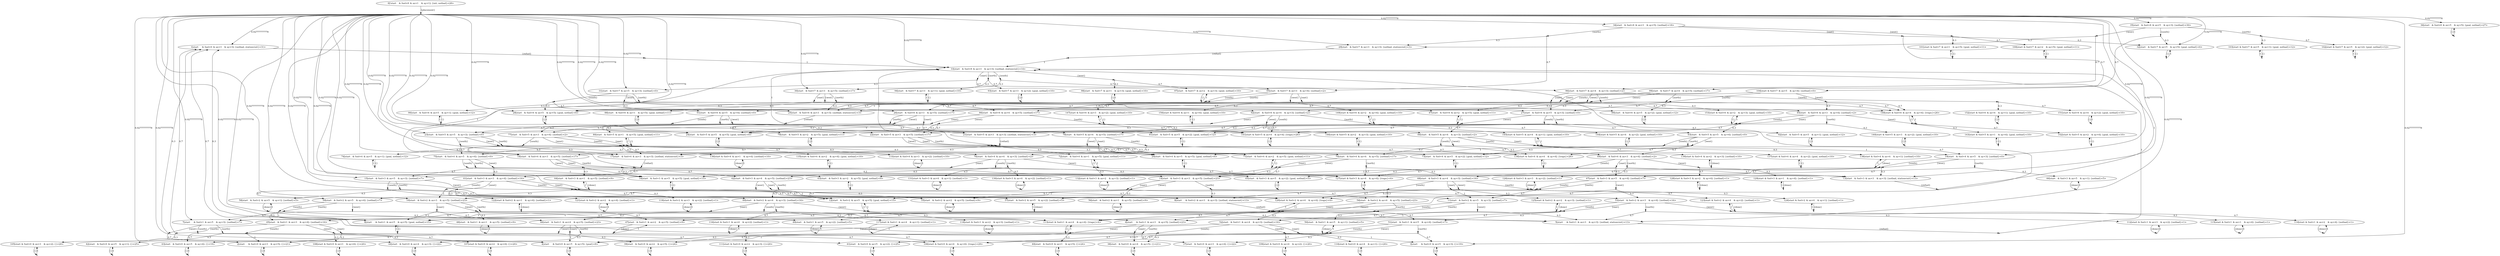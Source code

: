 digraph model {
	0 [ label = "0[!start	& fuel=8	& ax=1	& ay=1]: {init, notbad}<28>" ];
	1 [ label = "1[start	& fuel=0	& ax=3	& ay=3]: {notbad, stationvisit}<31>" ];
	2 [ label = "2[start	& fuel=0	& ax=3	& ay=5]: {}<21>" ];
	3 [ label = "3[start	& fuel=0	& ax=5	& ay=3]: {}<19>" ];
	4 [ label = "4[start	& fuel=0	& ax=5	& ay=5]: {goal}<8>" ];
	5 [ label = "5[start	& fuel=1	& ax=3	& ay=3]: {notbad, stationvisit}<13>" ];
	6 [ label = "6[start	& fuel=1	& ax=3	& ay=5]: {notbad}<23>" ];
	7 [ label = "7[start	& fuel=1	& ax=5	& ay=3]: {notbad}<7>" ];
	8 [ label = "8[start	& fuel=1	& ax=5	& ay=5]: {goal, notbad}<15>" ];
	9 [ label = "9[start	& fuel=2	& ax=3	& ay=3]: {notbad, stationvisit}<13>" ];
	10 [ label = "10[start	& fuel=2	& ax=3	& ay=5]: {notbad}<23>" ];
	11 [ label = "11[start	& fuel=2	& ax=5	& ay=3]: {notbad}<7>" ];
	12 [ label = "12[start	& fuel=2	& ax=5	& ay=5]: {goal, notbad}<15>" ];
	13 [ label = "13[start	& fuel=3	& ax=3	& ay=3]: {notbad, stationvisit}<13>" ];
	14 [ label = "14[start	& fuel=3	& ax=3	& ay=5]: {notbad}<23>" ];
	15 [ label = "15[start	& fuel=3	& ax=5	& ay=3]: {notbad}<7>" ];
	16 [ label = "16[start	& fuel=3	& ax=5	& ay=5]: {goal, notbad}<15>" ];
	17 [ label = "17[start	& fuel=4	& ax=3	& ay=3]: {notbad, stationvisit}<3>" ];
	18 [ label = "18[start	& fuel=4	& ax=3	& ay=5]: {notbad}<17>" ];
	19 [ label = "19[start	& fuel=4	& ax=5	& ay=3]: {notbad}<0>" ];
	20 [ label = "20[start	& fuel=4	& ax=5	& ay=5]: {goal, notbad}<6>" ];
	21 [ label = "21[start	& fuel=5	& ax=3	& ay=3]: {notbad, stationvisit}<3>" ];
	22 [ label = "22[start	& fuel=5	& ax=3	& ay=5]: {notbad}<17>" ];
	23 [ label = "23[start	& fuel=5	& ax=5	& ay=3]: {notbad}<0>" ];
	24 [ label = "24[start	& fuel=5	& ax=5	& ay=5]: {goal, notbad}<6>" ];
	25 [ label = "25[start	& fuel=6	& ax=3	& ay=3]: {notbad, stationvisit}<3>" ];
	26 [ label = "26[start	& fuel=6	& ax=3	& ay=5]: {notbad}<17>" ];
	27 [ label = "27[start	& fuel=6	& ax=5	& ay=3]: {notbad}<0>" ];
	28 [ label = "28[start	& fuel=6	& ax=5	& ay=5]: {goal, notbad}<6>" ];
	29 [ label = "29[start	& fuel=7	& ax=3	& ay=3]: {notbad, stationvisit}<3>" ];
	30 [ label = "30[start	& fuel=7	& ax=3	& ay=5]: {notbad}<17>" ];
	31 [ label = "31[start	& fuel=7	& ax=5	& ay=3]: {notbad}<0>" ];
	32 [ label = "32[start	& fuel=7	& ax=5	& ay=5]: {goal, notbad}<6>" ];
	33 [ label = "33[start	& fuel=8	& ax=3	& ay=3]: {notbad, stationvisit}<14>" ];
	34 [ label = "34[start	& fuel=8	& ax=3	& ay=5]: {notbad}<18>" ];
	35 [ label = "35[start	& fuel=8	& ax=5	& ay=3]: {notbad}<30>" ];
	36 [ label = "36[start	& fuel=8	& ax=5	& ay=5]: {goal, notbad}<27>" ];
	37 [ label = "37[start	& fuel=0	& ax=3	& ay=4]: {}<22>" ];
	38 [ label = "38[start	& fuel=0	& ax=4	& ay=5]: {}<21>" ];
	39 [ label = "39[start	& fuel=0	& ax=2	& ay=5]: {}<24>" ];
	40 [ label = "40[start	& fuel=0	& ax=1	& ay=5]: {}<24>" ];
	41 [ label = "41[start	& fuel=0	& ax=5	& ay=2]: {}<25>" ];
	42 [ label = "42[start	& fuel=0	& ax=5	& ay=1]: {}<25>" ];
	43 [ label = "43[start	& fuel=0	& ax=5	& ay=4]: {}<19>" ];
	44 [ label = "44[start	& fuel=0	& ax=4	& ay=3]: {}<22>" ];
	45 [ label = "45[start	& fuel=1	& ax=3	& ay=4]: {notbad}<16>" ];
	46 [ label = "46[start	& fuel=1	& ax=4	& ay=5]: {notbad}<23>" ];
	47 [ label = "47[start	& fuel=1	& ax=2	& ay=5]: {notbad}<9>" ];
	48 [ label = "48[start	& fuel=1	& ax=1	& ay=5]: {notbad}<9>" ];
	49 [ label = "49[start	& fuel=1	& ax=5	& ay=2]: {notbad}<5>" ];
	50 [ label = "50[start	& fuel=1	& ax=5	& ay=1]: {notbad}<5>" ];
	51 [ label = "51[start	& fuel=1	& ax=5	& ay=4]: {notbad}<7>" ];
	52 [ label = "52[start	& fuel=1	& ax=4	& ay=3]: {notbad}<16>" ];
	53 [ label = "53[start	& fuel=2	& ax=3	& ay=4]: {notbad}<16>" ];
	54 [ label = "54[start	& fuel=2	& ax=4	& ay=5]: {notbad}<23>" ];
	55 [ label = "55[start	& fuel=2	& ax=2	& ay=5]: {notbad}<9>" ];
	56 [ label = "56[start	& fuel=2	& ax=1	& ay=5]: {notbad}<9>" ];
	57 [ label = "57[start	& fuel=2	& ax=5	& ay=2]: {notbad}<5>" ];
	58 [ label = "58[start	& fuel=2	& ax=5	& ay=1]: {notbad}<5>" ];
	59 [ label = "59[start	& fuel=2	& ax=5	& ay=4]: {notbad}<7>" ];
	60 [ label = "60[start	& fuel=2	& ax=4	& ay=3]: {notbad}<16>" ];
	61 [ label = "61[start	& fuel=3	& ax=3	& ay=4]: {notbad}<16>" ];
	62 [ label = "62[start	& fuel=3	& ax=4	& ay=5]: {notbad}<23>" ];
	63 [ label = "63[start	& fuel=3	& ax=2	& ay=5]: {goal, notbad}<9>" ];
	64 [ label = "64[start	& fuel=3	& ax=1	& ay=5]: {notbad}<9>" ];
	65 [ label = "65[start	& fuel=3	& ax=5	& ay=2]: {goal, notbad}<5>" ];
	66 [ label = "66[start	& fuel=3	& ax=5	& ay=1]: {notbad}<5>" ];
	67 [ label = "67[start	& fuel=3	& ax=5	& ay=4]: {notbad}<7>" ];
	68 [ label = "68[start	& fuel=3	& ax=4	& ay=3]: {notbad}<16>" ];
	69 [ label = "69[start	& fuel=4	& ax=3	& ay=4]: {notbad}<2>" ];
	70 [ label = "70[start	& fuel=4	& ax=4	& ay=5]: {notbad}<17>" ];
	71 [ label = "71[start	& fuel=4	& ax=2	& ay=5]: {goal, notbad}<11>" ];
	72 [ label = "72[start	& fuel=4	& ax=1	& ay=5]: {goal, notbad}<11>" ];
	73 [ label = "73[start	& fuel=4	& ax=5	& ay=2]: {goal, notbad}<12>" ];
	74 [ label = "74[start	& fuel=4	& ax=5	& ay=1]: {goal, notbad}<12>" ];
	75 [ label = "75[start	& fuel=4	& ax=5	& ay=4]: {notbad}<0>" ];
	76 [ label = "76[start	& fuel=4	& ax=4	& ay=3]: {notbad}<2>" ];
	77 [ label = "77[start	& fuel=5	& ax=3	& ay=4]: {notbad}<2>" ];
	78 [ label = "78[start	& fuel=5	& ax=4	& ay=5]: {notbad}<17>" ];
	79 [ label = "79[start	& fuel=5	& ax=2	& ay=5]: {goal, notbad}<11>" ];
	80 [ label = "80[start	& fuel=5	& ax=1	& ay=5]: {goal, notbad}<11>" ];
	81 [ label = "81[start	& fuel=5	& ax=5	& ay=2]: {goal, notbad}<12>" ];
	82 [ label = "82[start	& fuel=5	& ax=5	& ay=1]: {goal, notbad}<12>" ];
	83 [ label = "83[start	& fuel=5	& ax=5	& ay=4]: {notbad}<0>" ];
	84 [ label = "84[start	& fuel=5	& ax=4	& ay=3]: {notbad}<2>" ];
	85 [ label = "85[start	& fuel=6	& ax=3	& ay=4]: {notbad}<2>" ];
	86 [ label = "86[start	& fuel=6	& ax=4	& ay=5]: {notbad}<17>" ];
	87 [ label = "87[start	& fuel=6	& ax=2	& ay=5]: {goal, notbad}<11>" ];
	88 [ label = "88[start	& fuel=6	& ax=1	& ay=5]: {goal, notbad}<11>" ];
	89 [ label = "89[start	& fuel=6	& ax=5	& ay=2]: {goal, notbad}<12>" ];
	90 [ label = "90[start	& fuel=6	& ax=5	& ay=1]: {goal, notbad}<12>" ];
	91 [ label = "91[start	& fuel=6	& ax=5	& ay=4]: {notbad}<0>" ];
	92 [ label = "92[start	& fuel=6	& ax=4	& ay=3]: {notbad}<2>" ];
	93 [ label = "93[start	& fuel=7	& ax=3	& ay=2]: {goal, notbad}<10>" ];
	94 [ label = "94[start	& fuel=7	& ax=3	& ay=1]: {goal, notbad}<10>" ];
	95 [ label = "95[start	& fuel=7	& ax=3	& ay=4]: {notbad}<2>" ];
	96 [ label = "96[start	& fuel=7	& ax=4	& ay=3]: {notbad}<2>" ];
	97 [ label = "97[start	& fuel=7	& ax=2	& ay=3]: {goal, notbad}<10>" ];
	98 [ label = "98[start	& fuel=7	& ax=1	& ay=3]: {goal, notbad}<10>" ];
	99 [ label = "99[start	& fuel=7	& ax=4	& ay=5]: {notbad}<17>" ];
	100 [ label = "100[start	& fuel=7	& ax=2	& ay=5]: {goal, notbad}<11>" ];
	101 [ label = "101[start	& fuel=7	& ax=1	& ay=5]: {goal, notbad}<11>" ];
	102 [ label = "102[start	& fuel=7	& ax=5	& ay=2]: {goal, notbad}<12>" ];
	103 [ label = "103[start	& fuel=7	& ax=5	& ay=1]: {goal, notbad}<12>" ];
	104 [ label = "104[start	& fuel=7	& ax=5	& ay=4]: {notbad}<0>" ];
	105 [ label = "105[start	& fuel=0	& ax=3	& ay=2]: {}<20>" ];
	106 [ label = "106[start	& fuel=0	& ax=4	& ay=4]: {traps}<29>" ];
	107 [ label = "107[start	& fuel=0	& ax=2	& ay=4]: {}<20>" ];
	108 [ label = "108[start	& fuel=0	& ax=1	& ay=4]: {}<20>" ];
	109 [ label = "109[start	& fuel=0	& ax=4	& ay=2]: {}<20>" ];
	110 [ label = "110[start	& fuel=0	& ax=4	& ay=1]: {}<20>" ];
	111 [ label = "111[start	& fuel=0	& ax=2	& ay=3]: {}<20>" ];
	112 [ label = "112[start	& fuel=1	& ax=3	& ay=2]: {notbad}<1>" ];
	113 [ label = "113[start	& fuel=1	& ax=4	& ay=4]: {traps}<4>" ];
	114 [ label = "114[start	& fuel=1	& ax=2	& ay=4]: {notbad}<1>" ];
	115 [ label = "115[start	& fuel=1	& ax=1	& ay=4]: {notbad}<1>" ];
	116 [ label = "116[start	& fuel=1	& ax=4	& ay=2]: {notbad}<1>" ];
	117 [ label = "117[start	& fuel=1	& ax=4	& ay=1]: {notbad}<1>" ];
	118 [ label = "118[start	& fuel=1	& ax=2	& ay=3]: {notbad}<1>" ];
	119 [ label = "119[start	& fuel=2	& ax=3	& ay=2]: {notbad}<1>" ];
	120 [ label = "120[start	& fuel=2	& ax=4	& ay=4]: {traps}<4>" ];
	121 [ label = "121[start	& fuel=2	& ax=2	& ay=4]: {notbad}<1>" ];
	122 [ label = "122[start	& fuel=2	& ax=1	& ay=4]: {notbad}<1>" ];
	123 [ label = "123[start	& fuel=2	& ax=4	& ay=2]: {notbad}<1>" ];
	124 [ label = "124[start	& fuel=2	& ax=4	& ay=1]: {notbad}<1>" ];
	125 [ label = "125[start	& fuel=2	& ax=2	& ay=3]: {notbad}<1>" ];
	126 [ label = "126[start	& fuel=3	& ax=3	& ay=2]: {notbad}<1>" ];
	127 [ label = "127[start	& fuel=3	& ax=4	& ay=4]: {traps}<4>" ];
	128 [ label = "128[start	& fuel=3	& ax=2	& ay=4]: {notbad}<1>" ];
	129 [ label = "129[start	& fuel=3	& ax=1	& ay=4]: {notbad}<1>" ];
	130 [ label = "130[start	& fuel=3	& ax=4	& ay=2]: {notbad}<1>" ];
	131 [ label = "131[start	& fuel=3	& ax=4	& ay=1]: {notbad}<1>" ];
	132 [ label = "132[start	& fuel=3	& ax=2	& ay=3]: {notbad}<1>" ];
	133 [ label = "133[start	& fuel=4	& ax=3	& ay=2]: {notbad}<10>" ];
	134 [ label = "134[start	& fuel=4	& ax=4	& ay=4]: {traps}<26>" ];
	135 [ label = "135[start	& fuel=4	& ax=2	& ay=4]: {goal, notbad}<10>" ];
	136 [ label = "136[start	& fuel=4	& ax=1	& ay=4]: {notbad}<10>" ];
	137 [ label = "137[start	& fuel=4	& ax=4	& ay=2]: {goal, notbad}<10>" ];
	138 [ label = "138[start	& fuel=4	& ax=4	& ay=1]: {notbad}<10>" ];
	139 [ label = "139[start	& fuel=4	& ax=2	& ay=3]: {notbad}<10>" ];
	140 [ label = "140[start	& fuel=5	& ax=3	& ay=2]: {goal, notbad}<10>" ];
	141 [ label = "141[start	& fuel=5	& ax=4	& ay=4]: {traps}<26>" ];
	142 [ label = "142[start	& fuel=5	& ax=2	& ay=4]: {goal, notbad}<10>" ];
	143 [ label = "143[start	& fuel=5	& ax=1	& ay=4]: {goal, notbad}<10>" ];
	144 [ label = "144[start	& fuel=5	& ax=4	& ay=2]: {goal, notbad}<10>" ];
	145 [ label = "145[start	& fuel=5	& ax=4	& ay=1]: {goal, notbad}<10>" ];
	146 [ label = "146[start	& fuel=5	& ax=2	& ay=3]: {goal, notbad}<10>" ];
	147 [ label = "147[start	& fuel=6	& ax=3	& ay=2]: {goal, notbad}<10>" ];
	148 [ label = "148[start	& fuel=6	& ax=4	& ay=4]: {traps}<26>" ];
	149 [ label = "149[start	& fuel=6	& ax=2	& ay=4]: {goal, notbad}<10>" ];
	150 [ label = "150[start	& fuel=6	& ax=1	& ay=4]: {goal, notbad}<10>" ];
	151 [ label = "151[start	& fuel=6	& ax=4	& ay=2]: {goal, notbad}<10>" ];
	152 [ label = "152[start	& fuel=6	& ax=4	& ay=1]: {goal, notbad}<10>" ];
	153 [ label = "153[start	& fuel=6	& ax=2	& ay=3]: {goal, notbad}<10>" ];
	"0c0" [shape = "point"];
	0 -> "0c0" [ label = "{placement}"]
;
	"0c0" -> 1 [ label= "0.02777777778" ];
	"0c0" -> 2 [ label= "0.02777777778" ];
	"0c0" -> 3 [ label= "0.02777777778" ];
	"0c0" -> 4 [ label= "0.02777777778" ];
	"0c0" -> 5 [ label= "0.02777777778" ];
	"0c0" -> 6 [ label= "0.02777777778" ];
	"0c0" -> 7 [ label= "0.02777777778" ];
	"0c0" -> 8 [ label= "0.02777777778" ];
	"0c0" -> 9 [ label= "0.02777777778" ];
	"0c0" -> 10 [ label= "0.02777777778" ];
	"0c0" -> 11 [ label= "0.02777777778" ];
	"0c0" -> 12 [ label= "0.02777777778" ];
	"0c0" -> 13 [ label= "0.02777777778" ];
	"0c0" -> 14 [ label= "0.02777777778" ];
	"0c0" -> 15 [ label= "0.02777777778" ];
	"0c0" -> 16 [ label= "0.02777777778" ];
	"0c0" -> 17 [ label= "0.02777777778" ];
	"0c0" -> 18 [ label= "0.02777777778" ];
	"0c0" -> 19 [ label= "0.02777777778" ];
	"0c0" -> 20 [ label= "0.02777777778" ];
	"0c0" -> 21 [ label= "0.02777777778" ];
	"0c0" -> 22 [ label= "0.02777777778" ];
	"0c0" -> 23 [ label= "0.02777777778" ];
	"0c0" -> 24 [ label= "0.02777777778" ];
	"0c0" -> 25 [ label= "0.02777777778" ];
	"0c0" -> 26 [ label= "0.02777777778" ];
	"0c0" -> 27 [ label= "0.02777777778" ];
	"0c0" -> 28 [ label= "0.02777777778" ];
	"0c0" -> 29 [ label= "0.02777777778" ];
	"0c0" -> 30 [ label= "0.02777777778" ];
	"0c0" -> 31 [ label= "0.02777777778" ];
	"0c0" -> 32 [ label= "0.02777777778" ];
	"0c0" -> 33 [ label= "0.02777777778" ];
	"0c0" -> 34 [ label= "0.02777777778" ];
	"0c0" -> 35 [ label= "0.02777777778" ];
	"0c0" -> 36 [ label= "0.02777777778" ];
	"1c0" [shape = "point"];
	1 -> "1c0" [ label = "{refuel}"]
;
	"1c0" -> 33 [ label= "1" ];
	"2c0" [shape = "point"];
	2 -> "2c0" [ label = "{}"]
;
	"2c0" -> 2 [ label= "1" ];
	"3c0" [shape = "point"];
	3 -> "3c0" [ label = "{}"]
;
	"3c0" -> 3 [ label= "1" ];
	"4c0" [shape = "point"];
	4 -> "4c0" [ label = "{}"]
;
	"4c0" -> 4 [ label= "1" ];
	"5c0" [shape = "point"];
	5 -> "5c0" [ label = "{refuel}"]
;
	"5c0" -> 33 [ label= "1" ];
	"6c0" [shape = "point"];
	6 -> "6c0" [ label = "{north}"]
;
	"6c0" -> 1 [ label= "0.3" ];
	"6c0" -> 37 [ label= "0.7" ];
	"6c1" [shape = "point"];
	6 -> "6c1" [ label = "{east}"]
;
	"6c1" -> 4 [ label= "0.3" ];
	"6c1" -> 38 [ label= "0.7" ];
	"6c2" [shape = "point"];
	6 -> "6c2" [ label = "{west}"]
;
	"6c2" -> 39 [ label= "0.7" ];
	"6c2" -> 40 [ label= "0.3" ];
	"7c0" [shape = "point"];
	7 -> "7c0" [ label = "{north}"]
;
	"7c0" -> 41 [ label= "0.7" ];
	"7c0" -> 42 [ label= "0.3" ];
	"7c1" [shape = "point"];
	7 -> "7c1" [ label = "{south}"]
;
	"7c1" -> 4 [ label= "0.3" ];
	"7c1" -> 43 [ label= "0.7" ];
	"7c2" [shape = "point"];
	7 -> "7c2" [ label = "{west}"]
;
	"7c2" -> 1 [ label= "0.3" ];
	"7c2" -> 44 [ label= "0.7" ];
	"8c0" [shape = "point"];
	8 -> "8c0" [ label = "{}"]
;
	"8c0" -> 8 [ label= "1" ];
	"9c0" [shape = "point"];
	9 -> "9c0" [ label = "{refuel}"]
;
	"9c0" -> 33 [ label= "1" ];
	"10c0" [shape = "point"];
	10 -> "10c0" [ label = "{north}"]
;
	"10c0" -> 5 [ label= "0.3" ];
	"10c0" -> 45 [ label= "0.7" ];
	"10c1" [shape = "point"];
	10 -> "10c1" [ label = "{east}"]
;
	"10c1" -> 8 [ label= "0.3" ];
	"10c1" -> 46 [ label= "0.7" ];
	"10c2" [shape = "point"];
	10 -> "10c2" [ label = "{west}"]
;
	"10c2" -> 47 [ label= "0.7" ];
	"10c2" -> 48 [ label= "0.3" ];
	"11c0" [shape = "point"];
	11 -> "11c0" [ label = "{north}"]
;
	"11c0" -> 49 [ label= "0.7" ];
	"11c0" -> 50 [ label= "0.3" ];
	"11c1" [shape = "point"];
	11 -> "11c1" [ label = "{south}"]
;
	"11c1" -> 8 [ label= "0.3" ];
	"11c1" -> 51 [ label= "0.7" ];
	"11c2" [shape = "point"];
	11 -> "11c2" [ label = "{west}"]
;
	"11c2" -> 5 [ label= "0.3" ];
	"11c2" -> 52 [ label= "0.7" ];
	"12c0" [shape = "point"];
	12 -> "12c0" [ label = "{}"]
;
	"12c0" -> 12 [ label= "1" ];
	"13c0" [shape = "point"];
	13 -> "13c0" [ label = "{refuel}"]
;
	"13c0" -> 33 [ label= "1" ];
	"14c0" [shape = "point"];
	14 -> "14c0" [ label = "{north}"]
;
	"14c0" -> 9 [ label= "0.3" ];
	"14c0" -> 53 [ label= "0.7" ];
	"14c1" [shape = "point"];
	14 -> "14c1" [ label = "{east}"]
;
	"14c1" -> 12 [ label= "0.3" ];
	"14c1" -> 54 [ label= "0.7" ];
	"14c2" [shape = "point"];
	14 -> "14c2" [ label = "{west}"]
;
	"14c2" -> 55 [ label= "0.7" ];
	"14c2" -> 56 [ label= "0.3" ];
	"15c0" [shape = "point"];
	15 -> "15c0" [ label = "{north}"]
;
	"15c0" -> 57 [ label= "0.7" ];
	"15c0" -> 58 [ label= "0.3" ];
	"15c1" [shape = "point"];
	15 -> "15c1" [ label = "{south}"]
;
	"15c1" -> 12 [ label= "0.3" ];
	"15c1" -> 59 [ label= "0.7" ];
	"15c2" [shape = "point"];
	15 -> "15c2" [ label = "{west}"]
;
	"15c2" -> 9 [ label= "0.3" ];
	"15c2" -> 60 [ label= "0.7" ];
	"16c0" [shape = "point"];
	16 -> "16c0" [ label = "{}"]
;
	"16c0" -> 16 [ label= "1" ];
	"17c0" [shape = "point"];
	17 -> "17c0" [ label = "{refuel}"]
;
	"17c0" -> 33 [ label= "1" ];
	"18c0" [shape = "point"];
	18 -> "18c0" [ label = "{north}"]
;
	"18c0" -> 13 [ label= "0.3" ];
	"18c0" -> 61 [ label= "0.7" ];
	"18c1" [shape = "point"];
	18 -> "18c1" [ label = "{east}"]
;
	"18c1" -> 16 [ label= "0.3" ];
	"18c1" -> 62 [ label= "0.7" ];
	"18c2" [shape = "point"];
	18 -> "18c2" [ label = "{west}"]
;
	"18c2" -> 63 [ label= "0.7" ];
	"18c2" -> 64 [ label= "0.3" ];
	"19c0" [shape = "point"];
	19 -> "19c0" [ label = "{north}"]
;
	"19c0" -> 65 [ label= "0.7" ];
	"19c0" -> 66 [ label= "0.3" ];
	"19c1" [shape = "point"];
	19 -> "19c1" [ label = "{south}"]
;
	"19c1" -> 16 [ label= "0.3" ];
	"19c1" -> 67 [ label= "0.7" ];
	"19c2" [shape = "point"];
	19 -> "19c2" [ label = "{west}"]
;
	"19c2" -> 13 [ label= "0.3" ];
	"19c2" -> 68 [ label= "0.7" ];
	"20c0" [shape = "point"];
	20 -> "20c0" [ label = "{}"]
;
	"20c0" -> 20 [ label= "1" ];
	"21c0" [shape = "point"];
	21 -> "21c0" [ label = "{refuel}"]
;
	"21c0" -> 33 [ label= "1" ];
	"22c0" [shape = "point"];
	22 -> "22c0" [ label = "{north}"]
;
	"22c0" -> 17 [ label= "0.3" ];
	"22c0" -> 69 [ label= "0.7" ];
	"22c1" [shape = "point"];
	22 -> "22c1" [ label = "{east}"]
;
	"22c1" -> 20 [ label= "0.3" ];
	"22c1" -> 70 [ label= "0.7" ];
	"22c2" [shape = "point"];
	22 -> "22c2" [ label = "{west}"]
;
	"22c2" -> 71 [ label= "0.7" ];
	"22c2" -> 72 [ label= "0.3" ];
	"23c0" [shape = "point"];
	23 -> "23c0" [ label = "{north}"]
;
	"23c0" -> 73 [ label= "0.7" ];
	"23c0" -> 74 [ label= "0.3" ];
	"23c1" [shape = "point"];
	23 -> "23c1" [ label = "{south}"]
;
	"23c1" -> 20 [ label= "0.3" ];
	"23c1" -> 75 [ label= "0.7" ];
	"23c2" [shape = "point"];
	23 -> "23c2" [ label = "{west}"]
;
	"23c2" -> 17 [ label= "0.3" ];
	"23c2" -> 76 [ label= "0.7" ];
	"24c0" [shape = "point"];
	24 -> "24c0" [ label = "{}"]
;
	"24c0" -> 24 [ label= "1" ];
	"25c0" [shape = "point"];
	25 -> "25c0" [ label = "{refuel}"]
;
	"25c0" -> 33 [ label= "1" ];
	"26c0" [shape = "point"];
	26 -> "26c0" [ label = "{north}"]
;
	"26c0" -> 21 [ label= "0.3" ];
	"26c0" -> 77 [ label= "0.7" ];
	"26c1" [shape = "point"];
	26 -> "26c1" [ label = "{east}"]
;
	"26c1" -> 24 [ label= "0.3" ];
	"26c1" -> 78 [ label= "0.7" ];
	"26c2" [shape = "point"];
	26 -> "26c2" [ label = "{west}"]
;
	"26c2" -> 79 [ label= "0.7" ];
	"26c2" -> 80 [ label= "0.3" ];
	"27c0" [shape = "point"];
	27 -> "27c0" [ label = "{north}"]
;
	"27c0" -> 81 [ label= "0.7" ];
	"27c0" -> 82 [ label= "0.3" ];
	"27c1" [shape = "point"];
	27 -> "27c1" [ label = "{south}"]
;
	"27c1" -> 24 [ label= "0.3" ];
	"27c1" -> 83 [ label= "0.7" ];
	"27c2" [shape = "point"];
	27 -> "27c2" [ label = "{west}"]
;
	"27c2" -> 21 [ label= "0.3" ];
	"27c2" -> 84 [ label= "0.7" ];
	"28c0" [shape = "point"];
	28 -> "28c0" [ label = "{}"]
;
	"28c0" -> 28 [ label= "1" ];
	"29c0" [shape = "point"];
	29 -> "29c0" [ label = "{refuel}"]
;
	"29c0" -> 33 [ label= "1" ];
	"30c0" [shape = "point"];
	30 -> "30c0" [ label = "{north}"]
;
	"30c0" -> 25 [ label= "0.3" ];
	"30c0" -> 85 [ label= "0.7" ];
	"30c1" [shape = "point"];
	30 -> "30c1" [ label = "{east}"]
;
	"30c1" -> 28 [ label= "0.3" ];
	"30c1" -> 86 [ label= "0.7" ];
	"30c2" [shape = "point"];
	30 -> "30c2" [ label = "{west}"]
;
	"30c2" -> 87 [ label= "0.7" ];
	"30c2" -> 88 [ label= "0.3" ];
	"31c0" [shape = "point"];
	31 -> "31c0" [ label = "{north}"]
;
	"31c0" -> 89 [ label= "0.7" ];
	"31c0" -> 90 [ label= "0.3" ];
	"31c1" [shape = "point"];
	31 -> "31c1" [ label = "{south}"]
;
	"31c1" -> 28 [ label= "0.3" ];
	"31c1" -> 91 [ label= "0.7" ];
	"31c2" [shape = "point"];
	31 -> "31c2" [ label = "{west}"]
;
	"31c2" -> 25 [ label= "0.3" ];
	"31c2" -> 92 [ label= "0.7" ];
	"32c0" [shape = "point"];
	32 -> "32c0" [ label = "{}"]
;
	"32c0" -> 32 [ label= "1" ];
	"33c0" [shape = "point"];
	33 -> "33c0" [ label = "{north}"]
;
	"33c0" -> 93 [ label= "0.7" ];
	"33c0" -> 94 [ label= "0.3" ];
	"33c1" [shape = "point"];
	33 -> "33c1" [ label = "{south}"]
;
	"33c1" -> 30 [ label= "0.3" ];
	"33c1" -> 95 [ label= "0.7" ];
	"33c2" [shape = "point"];
	33 -> "33c2" [ label = "{east}"]
;
	"33c2" -> 31 [ label= "0.3" ];
	"33c2" -> 96 [ label= "0.7" ];
	"33c3" [shape = "point"];
	33 -> "33c3" [ label = "{west}"]
;
	"33c3" -> 97 [ label= "0.7" ];
	"33c3" -> 98 [ label= "0.3" ];
	"34c0" [shape = "point"];
	34 -> "34c0" [ label = "{north}"]
;
	"34c0" -> 29 [ label= "0.3" ];
	"34c0" -> 95 [ label= "0.7" ];
	"34c1" [shape = "point"];
	34 -> "34c1" [ label = "{east}"]
;
	"34c1" -> 32 [ label= "0.3" ];
	"34c1" -> 99 [ label= "0.7" ];
	"34c2" [shape = "point"];
	34 -> "34c2" [ label = "{west}"]
;
	"34c2" -> 100 [ label= "0.7" ];
	"34c2" -> 101 [ label= "0.3" ];
	"35c0" [shape = "point"];
	35 -> "35c0" [ label = "{north}"]
;
	"35c0" -> 102 [ label= "0.7" ];
	"35c0" -> 103 [ label= "0.3" ];
	"35c1" [shape = "point"];
	35 -> "35c1" [ label = "{south}"]
;
	"35c1" -> 32 [ label= "0.3" ];
	"35c1" -> 104 [ label= "0.7" ];
	"35c2" [shape = "point"];
	35 -> "35c2" [ label = "{west}"]
;
	"35c2" -> 29 [ label= "0.3" ];
	"35c2" -> 96 [ label= "0.7" ];
	"36c0" [shape = "point"];
	36 -> "36c0" [ label = "{}"]
;
	"36c0" -> 36 [ label= "1" ];
	"37c0" [shape = "point"];
	37 -> "37c0" [ label = "{}"]
;
	"37c0" -> 37 [ label= "1" ];
	"38c0" [shape = "point"];
	38 -> "38c0" [ label = "{}"]
;
	"38c0" -> 38 [ label= "1" ];
	"39c0" [shape = "point"];
	39 -> "39c0" [ label = "{}"]
;
	"39c0" -> 39 [ label= "1" ];
	"40c0" [shape = "point"];
	40 -> "40c0" [ label = "{}"]
;
	"40c0" -> 40 [ label= "1" ];
	"41c0" [shape = "point"];
	41 -> "41c0" [ label = "{}"]
;
	"41c0" -> 41 [ label= "1" ];
	"42c0" [shape = "point"];
	42 -> "42c0" [ label = "{}"]
;
	"42c0" -> 42 [ label= "1" ];
	"43c0" [shape = "point"];
	43 -> "43c0" [ label = "{}"]
;
	"43c0" -> 43 [ label= "1" ];
	"44c0" [shape = "point"];
	44 -> "44c0" [ label = "{}"]
;
	"44c0" -> 44 [ label= "1" ];
	"45c0" [shape = "point"];
	45 -> "45c0" [ label = "{north}"]
;
	"45c0" -> 1 [ label= "0.7" ];
	"45c0" -> 105 [ label= "0.3" ];
	"45c1" [shape = "point"];
	45 -> "45c1" [ label = "{south}"]
;
	"45c1" -> 2 [ label= "1" ];
	"45c2" [shape = "point"];
	45 -> "45c2" [ label = "{east}"]
;
	"45c2" -> 43 [ label= "0.3" ];
	"45c2" -> 106 [ label= "0.7" ];
	"45c3" [shape = "point"];
	45 -> "45c3" [ label = "{west}"]
;
	"45c3" -> 107 [ label= "0.7" ];
	"45c3" -> 108 [ label= "0.3" ];
	"46c0" [shape = "point"];
	46 -> "46c0" [ label = "{north}"]
;
	"46c0" -> 44 [ label= "0.3" ];
	"46c0" -> 106 [ label= "0.7" ];
	"46c1" [shape = "point"];
	46 -> "46c1" [ label = "{east}"]
;
	"46c1" -> 4 [ label= "1" ];
	"46c2" [shape = "point"];
	46 -> "46c2" [ label = "{west}"]
;
	"46c2" -> 2 [ label= "0.7" ];
	"46c2" -> 39 [ label= "0.3" ];
	"47c0" [shape = "point"];
	47 -> "47c0" [ label = "{done}"]
;
	"47c0" -> 47 [ label= "1" ];
	"48c0" [shape = "point"];
	48 -> "48c0" [ label = "{done}"]
;
	"48c0" -> 48 [ label= "1" ];
	"49c0" [shape = "point"];
	49 -> "49c0" [ label = "{done}"]
;
	"49c0" -> 49 [ label= "1" ];
	"50c0" [shape = "point"];
	50 -> "50c0" [ label = "{done}"]
;
	"50c0" -> 50 [ label= "1" ];
	"51c0" [shape = "point"];
	51 -> "51c0" [ label = "{north}"]
;
	"51c0" -> 3 [ label= "0.7" ];
	"51c0" -> 41 [ label= "0.3" ];
	"51c1" [shape = "point"];
	51 -> "51c1" [ label = "{south}"]
;
	"51c1" -> 4 [ label= "1" ];
	"51c2" [shape = "point"];
	51 -> "51c2" [ label = "{west}"]
;
	"51c2" -> 37 [ label= "0.3" ];
	"51c2" -> 106 [ label= "0.7" ];
	"52c0" [shape = "point"];
	52 -> "52c0" [ label = "{north}"]
;
	"52c0" -> 109 [ label= "0.7" ];
	"52c0" -> 110 [ label= "0.3" ];
	"52c1" [shape = "point"];
	52 -> "52c1" [ label = "{south}"]
;
	"52c1" -> 38 [ label= "0.3" ];
	"52c1" -> 106 [ label= "0.7" ];
	"52c2" [shape = "point"];
	52 -> "52c2" [ label = "{east}"]
;
	"52c2" -> 3 [ label= "1" ];
	"52c3" [shape = "point"];
	52 -> "52c3" [ label = "{west}"]
;
	"52c3" -> 1 [ label= "0.7" ];
	"52c3" -> 111 [ label= "0.3" ];
	"53c0" [shape = "point"];
	53 -> "53c0" [ label = "{north}"]
;
	"53c0" -> 5 [ label= "0.7" ];
	"53c0" -> 112 [ label= "0.3" ];
	"53c1" [shape = "point"];
	53 -> "53c1" [ label = "{south}"]
;
	"53c1" -> 6 [ label= "1" ];
	"53c2" [shape = "point"];
	53 -> "53c2" [ label = "{east}"]
;
	"53c2" -> 51 [ label= "0.3" ];
	"53c2" -> 113 [ label= "0.7" ];
	"53c3" [shape = "point"];
	53 -> "53c3" [ label = "{west}"]
;
	"53c3" -> 114 [ label= "0.7" ];
	"53c3" -> 115 [ label= "0.3" ];
	"54c0" [shape = "point"];
	54 -> "54c0" [ label = "{north}"]
;
	"54c0" -> 52 [ label= "0.3" ];
	"54c0" -> 113 [ label= "0.7" ];
	"54c1" [shape = "point"];
	54 -> "54c1" [ label = "{east}"]
;
	"54c1" -> 8 [ label= "1" ];
	"54c2" [shape = "point"];
	54 -> "54c2" [ label = "{west}"]
;
	"54c2" -> 6 [ label= "0.7" ];
	"54c2" -> 47 [ label= "0.3" ];
	"55c0" [shape = "point"];
	55 -> "55c0" [ label = "{done}"]
;
	"55c0" -> 55 [ label= "1" ];
	"56c0" [shape = "point"];
	56 -> "56c0" [ label = "{done}"]
;
	"56c0" -> 56 [ label= "1" ];
	"57c0" [shape = "point"];
	57 -> "57c0" [ label = "{done}"]
;
	"57c0" -> 57 [ label= "1" ];
	"58c0" [shape = "point"];
	58 -> "58c0" [ label = "{done}"]
;
	"58c0" -> 58 [ label= "1" ];
	"59c0" [shape = "point"];
	59 -> "59c0" [ label = "{north}"]
;
	"59c0" -> 7 [ label= "0.7" ];
	"59c0" -> 49 [ label= "0.3" ];
	"59c1" [shape = "point"];
	59 -> "59c1" [ label = "{south}"]
;
	"59c1" -> 8 [ label= "1" ];
	"59c2" [shape = "point"];
	59 -> "59c2" [ label = "{west}"]
;
	"59c2" -> 45 [ label= "0.3" ];
	"59c2" -> 113 [ label= "0.7" ];
	"60c0" [shape = "point"];
	60 -> "60c0" [ label = "{north}"]
;
	"60c0" -> 116 [ label= "0.7" ];
	"60c0" -> 117 [ label= "0.3" ];
	"60c1" [shape = "point"];
	60 -> "60c1" [ label = "{south}"]
;
	"60c1" -> 46 [ label= "0.3" ];
	"60c1" -> 113 [ label= "0.7" ];
	"60c2" [shape = "point"];
	60 -> "60c2" [ label = "{east}"]
;
	"60c2" -> 7 [ label= "1" ];
	"60c3" [shape = "point"];
	60 -> "60c3" [ label = "{west}"]
;
	"60c3" -> 5 [ label= "0.7" ];
	"60c3" -> 118 [ label= "0.3" ];
	"61c0" [shape = "point"];
	61 -> "61c0" [ label = "{north}"]
;
	"61c0" -> 9 [ label= "0.7" ];
	"61c0" -> 119 [ label= "0.3" ];
	"61c1" [shape = "point"];
	61 -> "61c1" [ label = "{south}"]
;
	"61c1" -> 10 [ label= "1" ];
	"61c2" [shape = "point"];
	61 -> "61c2" [ label = "{east}"]
;
	"61c2" -> 59 [ label= "0.3" ];
	"61c2" -> 120 [ label= "0.7" ];
	"61c3" [shape = "point"];
	61 -> "61c3" [ label = "{west}"]
;
	"61c3" -> 121 [ label= "0.7" ];
	"61c3" -> 122 [ label= "0.3" ];
	"62c0" [shape = "point"];
	62 -> "62c0" [ label = "{north}"]
;
	"62c0" -> 60 [ label= "0.3" ];
	"62c0" -> 120 [ label= "0.7" ];
	"62c1" [shape = "point"];
	62 -> "62c1" [ label = "{east}"]
;
	"62c1" -> 12 [ label= "1" ];
	"62c2" [shape = "point"];
	62 -> "62c2" [ label = "{west}"]
;
	"62c2" -> 10 [ label= "0.7" ];
	"62c2" -> 55 [ label= "0.3" ];
	"63c0" [shape = "point"];
	63 -> "63c0" [ label = "{}"]
;
	"63c0" -> 63 [ label= "1" ];
	"64c0" [shape = "point"];
	64 -> "64c0" [ label = "{done}"]
;
	"64c0" -> 64 [ label= "1" ];
	"65c0" [shape = "point"];
	65 -> "65c0" [ label = "{}"]
;
	"65c0" -> 65 [ label= "1" ];
	"66c0" [shape = "point"];
	66 -> "66c0" [ label = "{done}"]
;
	"66c0" -> 66 [ label= "1" ];
	"67c0" [shape = "point"];
	67 -> "67c0" [ label = "{north}"]
;
	"67c0" -> 11 [ label= "0.7" ];
	"67c0" -> 57 [ label= "0.3" ];
	"67c1" [shape = "point"];
	67 -> "67c1" [ label = "{south}"]
;
	"67c1" -> 12 [ label= "1" ];
	"67c2" [shape = "point"];
	67 -> "67c2" [ label = "{west}"]
;
	"67c2" -> 53 [ label= "0.3" ];
	"67c2" -> 120 [ label= "0.7" ];
	"68c0" [shape = "point"];
	68 -> "68c0" [ label = "{north}"]
;
	"68c0" -> 123 [ label= "0.7" ];
	"68c0" -> 124 [ label= "0.3" ];
	"68c1" [shape = "point"];
	68 -> "68c1" [ label = "{south}"]
;
	"68c1" -> 54 [ label= "0.3" ];
	"68c1" -> 120 [ label= "0.7" ];
	"68c2" [shape = "point"];
	68 -> "68c2" [ label = "{east}"]
;
	"68c2" -> 11 [ label= "1" ];
	"68c3" [shape = "point"];
	68 -> "68c3" [ label = "{west}"]
;
	"68c3" -> 9 [ label= "0.7" ];
	"68c3" -> 125 [ label= "0.3" ];
	"69c0" [shape = "point"];
	69 -> "69c0" [ label = "{north}"]
;
	"69c0" -> 13 [ label= "0.7" ];
	"69c0" -> 126 [ label= "0.3" ];
	"69c1" [shape = "point"];
	69 -> "69c1" [ label = "{south}"]
;
	"69c1" -> 14 [ label= "1" ];
	"69c2" [shape = "point"];
	69 -> "69c2" [ label = "{east}"]
;
	"69c2" -> 67 [ label= "0.3" ];
	"69c2" -> 127 [ label= "0.7" ];
	"69c3" [shape = "point"];
	69 -> "69c3" [ label = "{west}"]
;
	"69c3" -> 128 [ label= "0.7" ];
	"69c3" -> 129 [ label= "0.3" ];
	"70c0" [shape = "point"];
	70 -> "70c0" [ label = "{north}"]
;
	"70c0" -> 68 [ label= "0.3" ];
	"70c0" -> 127 [ label= "0.7" ];
	"70c1" [shape = "point"];
	70 -> "70c1" [ label = "{east}"]
;
	"70c1" -> 16 [ label= "1" ];
	"70c2" [shape = "point"];
	70 -> "70c2" [ label = "{west}"]
;
	"70c2" -> 14 [ label= "0.7" ];
	"70c2" -> 63 [ label= "0.3" ];
	"71c0" [shape = "point"];
	71 -> "71c0" [ label = "{}"]
;
	"71c0" -> 71 [ label= "1" ];
	"72c0" [shape = "point"];
	72 -> "72c0" [ label = "{}"]
;
	"72c0" -> 72 [ label= "1" ];
	"73c0" [shape = "point"];
	73 -> "73c0" [ label = "{}"]
;
	"73c0" -> 73 [ label= "1" ];
	"74c0" [shape = "point"];
	74 -> "74c0" [ label = "{}"]
;
	"74c0" -> 74 [ label= "1" ];
	"75c0" [shape = "point"];
	75 -> "75c0" [ label = "{north}"]
;
	"75c0" -> 15 [ label= "0.7" ];
	"75c0" -> 65 [ label= "0.3" ];
	"75c1" [shape = "point"];
	75 -> "75c1" [ label = "{south}"]
;
	"75c1" -> 16 [ label= "1" ];
	"75c2" [shape = "point"];
	75 -> "75c2" [ label = "{west}"]
;
	"75c2" -> 61 [ label= "0.3" ];
	"75c2" -> 127 [ label= "0.7" ];
	"76c0" [shape = "point"];
	76 -> "76c0" [ label = "{north}"]
;
	"76c0" -> 130 [ label= "0.7" ];
	"76c0" -> 131 [ label= "0.3" ];
	"76c1" [shape = "point"];
	76 -> "76c1" [ label = "{south}"]
;
	"76c1" -> 62 [ label= "0.3" ];
	"76c1" -> 127 [ label= "0.7" ];
	"76c2" [shape = "point"];
	76 -> "76c2" [ label = "{east}"]
;
	"76c2" -> 15 [ label= "1" ];
	"76c3" [shape = "point"];
	76 -> "76c3" [ label = "{west}"]
;
	"76c3" -> 13 [ label= "0.7" ];
	"76c3" -> 132 [ label= "0.3" ];
	"77c0" [shape = "point"];
	77 -> "77c0" [ label = "{north}"]
;
	"77c0" -> 17 [ label= "0.7" ];
	"77c0" -> 133 [ label= "0.3" ];
	"77c1" [shape = "point"];
	77 -> "77c1" [ label = "{south}"]
;
	"77c1" -> 18 [ label= "1" ];
	"77c2" [shape = "point"];
	77 -> "77c2" [ label = "{east}"]
;
	"77c2" -> 75 [ label= "0.3" ];
	"77c2" -> 134 [ label= "0.7" ];
	"77c3" [shape = "point"];
	77 -> "77c3" [ label = "{west}"]
;
	"77c3" -> 135 [ label= "0.7" ];
	"77c3" -> 136 [ label= "0.3" ];
	"78c0" [shape = "point"];
	78 -> "78c0" [ label = "{north}"]
;
	"78c0" -> 76 [ label= "0.3" ];
	"78c0" -> 134 [ label= "0.7" ];
	"78c1" [shape = "point"];
	78 -> "78c1" [ label = "{east}"]
;
	"78c1" -> 20 [ label= "1" ];
	"78c2" [shape = "point"];
	78 -> "78c2" [ label = "{west}"]
;
	"78c2" -> 18 [ label= "0.7" ];
	"78c2" -> 71 [ label= "0.3" ];
	"79c0" [shape = "point"];
	79 -> "79c0" [ label = "{}"]
;
	"79c0" -> 79 [ label= "1" ];
	"80c0" [shape = "point"];
	80 -> "80c0" [ label = "{}"]
;
	"80c0" -> 80 [ label= "1" ];
	"81c0" [shape = "point"];
	81 -> "81c0" [ label = "{}"]
;
	"81c0" -> 81 [ label= "1" ];
	"82c0" [shape = "point"];
	82 -> "82c0" [ label = "{}"]
;
	"82c0" -> 82 [ label= "1" ];
	"83c0" [shape = "point"];
	83 -> "83c0" [ label = "{north}"]
;
	"83c0" -> 19 [ label= "0.7" ];
	"83c0" -> 73 [ label= "0.3" ];
	"83c1" [shape = "point"];
	83 -> "83c1" [ label = "{south}"]
;
	"83c1" -> 20 [ label= "1" ];
	"83c2" [shape = "point"];
	83 -> "83c2" [ label = "{west}"]
;
	"83c2" -> 69 [ label= "0.3" ];
	"83c2" -> 134 [ label= "0.7" ];
	"84c0" [shape = "point"];
	84 -> "84c0" [ label = "{north}"]
;
	"84c0" -> 137 [ label= "0.7" ];
	"84c0" -> 138 [ label= "0.3" ];
	"84c1" [shape = "point"];
	84 -> "84c1" [ label = "{south}"]
;
	"84c1" -> 70 [ label= "0.3" ];
	"84c1" -> 134 [ label= "0.7" ];
	"84c2" [shape = "point"];
	84 -> "84c2" [ label = "{east}"]
;
	"84c2" -> 19 [ label= "1" ];
	"84c3" [shape = "point"];
	84 -> "84c3" [ label = "{west}"]
;
	"84c3" -> 17 [ label= "0.7" ];
	"84c3" -> 139 [ label= "0.3" ];
	"85c0" [shape = "point"];
	85 -> "85c0" [ label = "{north}"]
;
	"85c0" -> 21 [ label= "0.7" ];
	"85c0" -> 140 [ label= "0.3" ];
	"85c1" [shape = "point"];
	85 -> "85c1" [ label = "{south}"]
;
	"85c1" -> 22 [ label= "1" ];
	"85c2" [shape = "point"];
	85 -> "85c2" [ label = "{east}"]
;
	"85c2" -> 83 [ label= "0.3" ];
	"85c2" -> 141 [ label= "0.7" ];
	"85c3" [shape = "point"];
	85 -> "85c3" [ label = "{west}"]
;
	"85c3" -> 142 [ label= "0.7" ];
	"85c3" -> 143 [ label= "0.3" ];
	"86c0" [shape = "point"];
	86 -> "86c0" [ label = "{north}"]
;
	"86c0" -> 84 [ label= "0.3" ];
	"86c0" -> 141 [ label= "0.7" ];
	"86c1" [shape = "point"];
	86 -> "86c1" [ label = "{east}"]
;
	"86c1" -> 24 [ label= "1" ];
	"86c2" [shape = "point"];
	86 -> "86c2" [ label = "{west}"]
;
	"86c2" -> 22 [ label= "0.7" ];
	"86c2" -> 79 [ label= "0.3" ];
	"87c0" [shape = "point"];
	87 -> "87c0" [ label = "{}"]
;
	"87c0" -> 87 [ label= "1" ];
	"88c0" [shape = "point"];
	88 -> "88c0" [ label = "{}"]
;
	"88c0" -> 88 [ label= "1" ];
	"89c0" [shape = "point"];
	89 -> "89c0" [ label = "{}"]
;
	"89c0" -> 89 [ label= "1" ];
	"90c0" [shape = "point"];
	90 -> "90c0" [ label = "{}"]
;
	"90c0" -> 90 [ label= "1" ];
	"91c0" [shape = "point"];
	91 -> "91c0" [ label = "{north}"]
;
	"91c0" -> 23 [ label= "0.7" ];
	"91c0" -> 81 [ label= "0.3" ];
	"91c1" [shape = "point"];
	91 -> "91c1" [ label = "{south}"]
;
	"91c1" -> 24 [ label= "1" ];
	"91c2" [shape = "point"];
	91 -> "91c2" [ label = "{west}"]
;
	"91c2" -> 77 [ label= "0.3" ];
	"91c2" -> 141 [ label= "0.7" ];
	"92c0" [shape = "point"];
	92 -> "92c0" [ label = "{north}"]
;
	"92c0" -> 144 [ label= "0.7" ];
	"92c0" -> 145 [ label= "0.3" ];
	"92c1" [shape = "point"];
	92 -> "92c1" [ label = "{south}"]
;
	"92c1" -> 78 [ label= "0.3" ];
	"92c1" -> 141 [ label= "0.7" ];
	"92c2" [shape = "point"];
	92 -> "92c2" [ label = "{east}"]
;
	"92c2" -> 23 [ label= "1" ];
	"92c3" [shape = "point"];
	92 -> "92c3" [ label = "{west}"]
;
	"92c3" -> 21 [ label= "0.7" ];
	"92c3" -> 146 [ label= "0.3" ];
	"93c0" [shape = "point"];
	93 -> "93c0" [ label = "{}"]
;
	"93c0" -> 93 [ label= "1" ];
	"94c0" [shape = "point"];
	94 -> "94c0" [ label = "{}"]
;
	"94c0" -> 94 [ label= "1" ];
	"95c0" [shape = "point"];
	95 -> "95c0" [ label = "{north}"]
;
	"95c0" -> 25 [ label= "0.7" ];
	"95c0" -> 147 [ label= "0.3" ];
	"95c1" [shape = "point"];
	95 -> "95c1" [ label = "{south}"]
;
	"95c1" -> 26 [ label= "1" ];
	"95c2" [shape = "point"];
	95 -> "95c2" [ label = "{east}"]
;
	"95c2" -> 91 [ label= "0.3" ];
	"95c2" -> 148 [ label= "0.7" ];
	"95c3" [shape = "point"];
	95 -> "95c3" [ label = "{west}"]
;
	"95c3" -> 149 [ label= "0.7" ];
	"95c3" -> 150 [ label= "0.3" ];
	"96c0" [shape = "point"];
	96 -> "96c0" [ label = "{north}"]
;
	"96c0" -> 151 [ label= "0.7" ];
	"96c0" -> 152 [ label= "0.3" ];
	"96c1" [shape = "point"];
	96 -> "96c1" [ label = "{south}"]
;
	"96c1" -> 86 [ label= "0.3" ];
	"96c1" -> 148 [ label= "0.7" ];
	"96c2" [shape = "point"];
	96 -> "96c2" [ label = "{east}"]
;
	"96c2" -> 27 [ label= "1" ];
	"96c3" [shape = "point"];
	96 -> "96c3" [ label = "{west}"]
;
	"96c3" -> 25 [ label= "0.7" ];
	"96c3" -> 153 [ label= "0.3" ];
	"97c0" [shape = "point"];
	97 -> "97c0" [ label = "{}"]
;
	"97c0" -> 97 [ label= "1" ];
	"98c0" [shape = "point"];
	98 -> "98c0" [ label = "{}"]
;
	"98c0" -> 98 [ label= "1" ];
	"99c0" [shape = "point"];
	99 -> "99c0" [ label = "{north}"]
;
	"99c0" -> 92 [ label= "0.3" ];
	"99c0" -> 148 [ label= "0.7" ];
	"99c1" [shape = "point"];
	99 -> "99c1" [ label = "{east}"]
;
	"99c1" -> 28 [ label= "1" ];
	"99c2" [shape = "point"];
	99 -> "99c2" [ label = "{west}"]
;
	"99c2" -> 26 [ label= "0.7" ];
	"99c2" -> 87 [ label= "0.3" ];
	"100c0" [shape = "point"];
	100 -> "100c0" [ label = "{}"]
;
	"100c0" -> 100 [ label= "1" ];
	"101c0" [shape = "point"];
	101 -> "101c0" [ label = "{}"]
;
	"101c0" -> 101 [ label= "1" ];
	"102c0" [shape = "point"];
	102 -> "102c0" [ label = "{}"]
;
	"102c0" -> 102 [ label= "1" ];
	"103c0" [shape = "point"];
	103 -> "103c0" [ label = "{}"]
;
	"103c0" -> 103 [ label= "1" ];
	"104c0" [shape = "point"];
	104 -> "104c0" [ label = "{north}"]
;
	"104c0" -> 27 [ label= "0.7" ];
	"104c0" -> 89 [ label= "0.3" ];
	"104c1" [shape = "point"];
	104 -> "104c1" [ label = "{south}"]
;
	"104c1" -> 28 [ label= "1" ];
	"104c2" [shape = "point"];
	104 -> "104c2" [ label = "{west}"]
;
	"104c2" -> 85 [ label= "0.3" ];
	"104c2" -> 148 [ label= "0.7" ];
	"105c0" [shape = "point"];
	105 -> "105c0" [ label = "{}"]
;
	"105c0" -> 105 [ label= "1" ];
	"106c0" [shape = "point"];
	106 -> "106c0" [ label = "{}"]
;
	"106c0" -> 106 [ label= "1" ];
	"107c0" [shape = "point"];
	107 -> "107c0" [ label = "{}"]
;
	"107c0" -> 107 [ label= "1" ];
	"108c0" [shape = "point"];
	108 -> "108c0" [ label = "{}"]
;
	"108c0" -> 108 [ label= "1" ];
	"109c0" [shape = "point"];
	109 -> "109c0" [ label = "{}"]
;
	"109c0" -> 109 [ label= "1" ];
	"110c0" [shape = "point"];
	110 -> "110c0" [ label = "{}"]
;
	"110c0" -> 110 [ label= "1" ];
	"111c0" [shape = "point"];
	111 -> "111c0" [ label = "{}"]
;
	"111c0" -> 111 [ label= "1" ];
	"112c0" [shape = "point"];
	112 -> "112c0" [ label = "{done}"]
;
	"112c0" -> 112 [ label= "1" ];
	"113c0" [shape = "point"];
	113 -> "113c0" [ label = "{}"]
;
	"113c0" -> 113 [ label= "1" ];
	"114c0" [shape = "point"];
	114 -> "114c0" [ label = "{done}"]
;
	"114c0" -> 114 [ label= "1" ];
	"115c0" [shape = "point"];
	115 -> "115c0" [ label = "{done}"]
;
	"115c0" -> 115 [ label= "1" ];
	"116c0" [shape = "point"];
	116 -> "116c0" [ label = "{done}"]
;
	"116c0" -> 116 [ label= "1" ];
	"117c0" [shape = "point"];
	117 -> "117c0" [ label = "{done}"]
;
	"117c0" -> 117 [ label= "1" ];
	"118c0" [shape = "point"];
	118 -> "118c0" [ label = "{done}"]
;
	"118c0" -> 118 [ label= "1" ];
	"119c0" [shape = "point"];
	119 -> "119c0" [ label = "{done}"]
;
	"119c0" -> 119 [ label= "1" ];
	"120c0" [shape = "point"];
	120 -> "120c0" [ label = "{}"]
;
	"120c0" -> 120 [ label= "1" ];
	"121c0" [shape = "point"];
	121 -> "121c0" [ label = "{done}"]
;
	"121c0" -> 121 [ label= "1" ];
	"122c0" [shape = "point"];
	122 -> "122c0" [ label = "{done}"]
;
	"122c0" -> 122 [ label= "1" ];
	"123c0" [shape = "point"];
	123 -> "123c0" [ label = "{done}"]
;
	"123c0" -> 123 [ label= "1" ];
	"124c0" [shape = "point"];
	124 -> "124c0" [ label = "{done}"]
;
	"124c0" -> 124 [ label= "1" ];
	"125c0" [shape = "point"];
	125 -> "125c0" [ label = "{done}"]
;
	"125c0" -> 125 [ label= "1" ];
	"126c0" [shape = "point"];
	126 -> "126c0" [ label = "{done}"]
;
	"126c0" -> 126 [ label= "1" ];
	"127c0" [shape = "point"];
	127 -> "127c0" [ label = "{}"]
;
	"127c0" -> 127 [ label= "1" ];
	"128c0" [shape = "point"];
	128 -> "128c0" [ label = "{done}"]
;
	"128c0" -> 128 [ label= "1" ];
	"129c0" [shape = "point"];
	129 -> "129c0" [ label = "{done}"]
;
	"129c0" -> 129 [ label= "1" ];
	"130c0" [shape = "point"];
	130 -> "130c0" [ label = "{done}"]
;
	"130c0" -> 130 [ label= "1" ];
	"131c0" [shape = "point"];
	131 -> "131c0" [ label = "{done}"]
;
	"131c0" -> 131 [ label= "1" ];
	"132c0" [shape = "point"];
	132 -> "132c0" [ label = "{done}"]
;
	"132c0" -> 132 [ label= "1" ];
	"133c0" [shape = "point"];
	133 -> "133c0" [ label = "{done}"]
;
	"133c0" -> 133 [ label= "1" ];
	"134c0" [shape = "point"];
	134 -> "134c0" [ label = "{}"]
;
	"134c0" -> 134 [ label= "1" ];
	"135c0" [shape = "point"];
	135 -> "135c0" [ label = "{}"]
;
	"135c0" -> 135 [ label= "1" ];
	"136c0" [shape = "point"];
	136 -> "136c0" [ label = "{done}"]
;
	"136c0" -> 136 [ label= "1" ];
	"137c0" [shape = "point"];
	137 -> "137c0" [ label = "{}"]
;
	"137c0" -> 137 [ label= "1" ];
	"138c0" [shape = "point"];
	138 -> "138c0" [ label = "{done}"]
;
	"138c0" -> 138 [ label= "1" ];
	"139c0" [shape = "point"];
	139 -> "139c0" [ label = "{done}"]
;
	"139c0" -> 139 [ label= "1" ];
	"140c0" [shape = "point"];
	140 -> "140c0" [ label = "{}"]
;
	"140c0" -> 140 [ label= "1" ];
	"141c0" [shape = "point"];
	141 -> "141c0" [ label = "{}"]
;
	"141c0" -> 141 [ label= "1" ];
	"142c0" [shape = "point"];
	142 -> "142c0" [ label = "{}"]
;
	"142c0" -> 142 [ label= "1" ];
	"143c0" [shape = "point"];
	143 -> "143c0" [ label = "{}"]
;
	"143c0" -> 143 [ label= "1" ];
	"144c0" [shape = "point"];
	144 -> "144c0" [ label = "{}"]
;
	"144c0" -> 144 [ label= "1" ];
	"145c0" [shape = "point"];
	145 -> "145c0" [ label = "{}"]
;
	"145c0" -> 145 [ label= "1" ];
	"146c0" [shape = "point"];
	146 -> "146c0" [ label = "{}"]
;
	"146c0" -> 146 [ label= "1" ];
	"147c0" [shape = "point"];
	147 -> "147c0" [ label = "{}"]
;
	"147c0" -> 147 [ label= "1" ];
	"148c0" [shape = "point"];
	148 -> "148c0" [ label = "{}"]
;
	"148c0" -> 148 [ label= "1" ];
	"149c0" [shape = "point"];
	149 -> "149c0" [ label = "{}"]
;
	"149c0" -> 149 [ label= "1" ];
	"150c0" [shape = "point"];
	150 -> "150c0" [ label = "{}"]
;
	"150c0" -> 150 [ label= "1" ];
	"151c0" [shape = "point"];
	151 -> "151c0" [ label = "{}"]
;
	"151c0" -> 151 [ label= "1" ];
	"152c0" [shape = "point"];
	152 -> "152c0" [ label = "{}"]
;
	"152c0" -> 152 [ label= "1" ];
	"153c0" [shape = "point"];
	153 -> "153c0" [ label = "{}"]
;
	"153c0" -> 153 [ label= "1" ];
}
